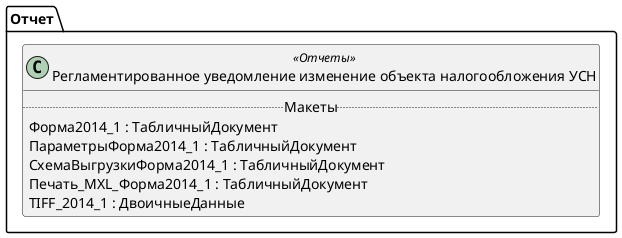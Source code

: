 ﻿@startuml РегламентированноеУведомлениеИзменениеПараметраУСН
'!include templates.wsd
'..\include templates.wsd
class Отчет.РегламентированноеУведомлениеИзменениеПараметраУСН as "Регламентированное уведомление изменение объекта налогообложения УСН" <<Отчеты>>
{
..Макеты..
Форма2014_1 : ТабличныйДокумент
ПараметрыФорма2014_1 : ТабличныйДокумент
СхемаВыгрузкиФорма2014_1 : ТабличныйДокумент
Печать_MXL_Форма2014_1 : ТабличныйДокумент
TIFF_2014_1 : ДвоичныеДанные
}
@enduml
